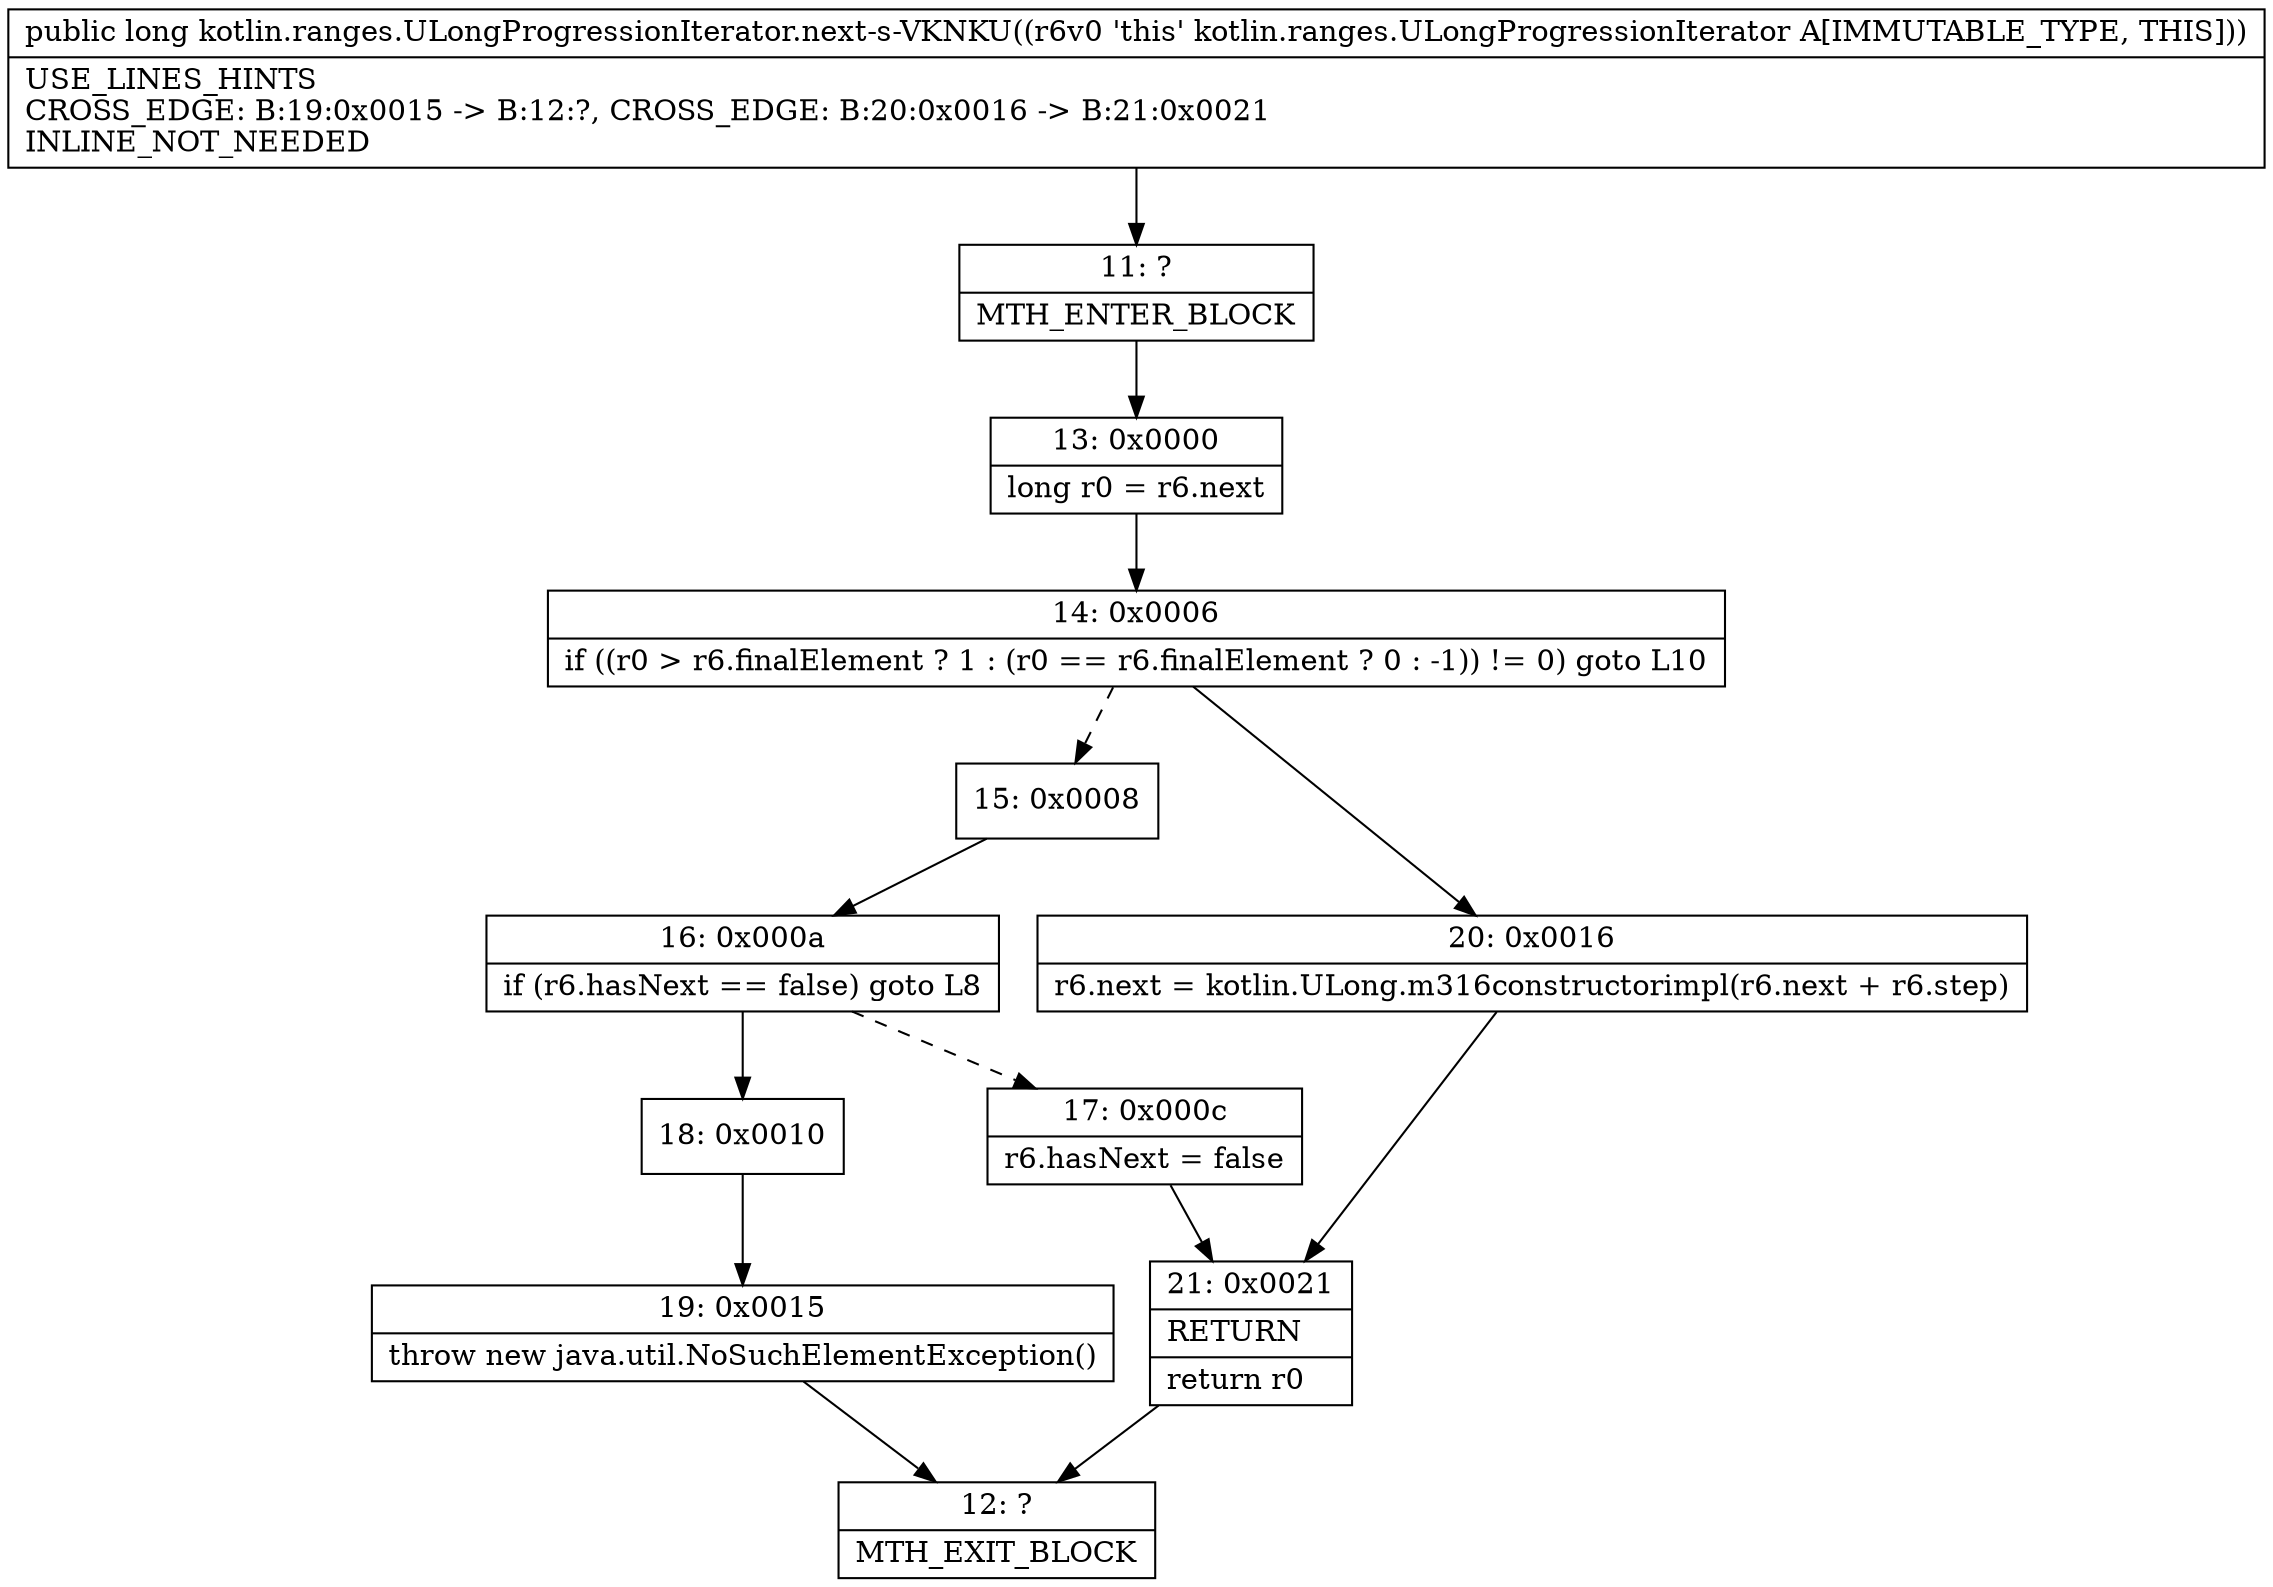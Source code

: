 digraph "CFG forkotlin.ranges.ULongProgressionIterator.next\-s\-VKNKU()J" {
Node_11 [shape=record,label="{11\:\ ?|MTH_ENTER_BLOCK\l}"];
Node_13 [shape=record,label="{13\:\ 0x0000|long r0 = r6.next\l}"];
Node_14 [shape=record,label="{14\:\ 0x0006|if ((r0 \> r6.finalElement ? 1 : (r0 == r6.finalElement ? 0 : \-1)) != 0) goto L10\l}"];
Node_15 [shape=record,label="{15\:\ 0x0008}"];
Node_16 [shape=record,label="{16\:\ 0x000a|if (r6.hasNext == false) goto L8\l}"];
Node_17 [shape=record,label="{17\:\ 0x000c|r6.hasNext = false\l}"];
Node_21 [shape=record,label="{21\:\ 0x0021|RETURN\l|return r0\l}"];
Node_12 [shape=record,label="{12\:\ ?|MTH_EXIT_BLOCK\l}"];
Node_18 [shape=record,label="{18\:\ 0x0010}"];
Node_19 [shape=record,label="{19\:\ 0x0015|throw new java.util.NoSuchElementException()\l}"];
Node_20 [shape=record,label="{20\:\ 0x0016|r6.next = kotlin.ULong.m316constructorimpl(r6.next + r6.step)\l}"];
MethodNode[shape=record,label="{public long kotlin.ranges.ULongProgressionIterator.next\-s\-VKNKU((r6v0 'this' kotlin.ranges.ULongProgressionIterator A[IMMUTABLE_TYPE, THIS]))  | USE_LINES_HINTS\lCROSS_EDGE: B:19:0x0015 \-\> B:12:?, CROSS_EDGE: B:20:0x0016 \-\> B:21:0x0021\lINLINE_NOT_NEEDED\l}"];
MethodNode -> Node_11;Node_11 -> Node_13;
Node_13 -> Node_14;
Node_14 -> Node_15[style=dashed];
Node_14 -> Node_20;
Node_15 -> Node_16;
Node_16 -> Node_17[style=dashed];
Node_16 -> Node_18;
Node_17 -> Node_21;
Node_21 -> Node_12;
Node_18 -> Node_19;
Node_19 -> Node_12;
Node_20 -> Node_21;
}

